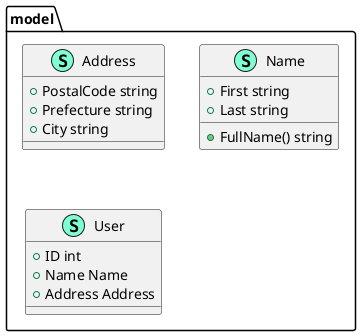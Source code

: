 @startuml
namespace model {
    class Address << (S,Aquamarine) >> {
        + PostalCode string
        + Prefecture string
        + City string

    }
    class Name << (S,Aquamarine) >> {
        + First string
        + Last string

        + FullName() string

    }
    class User << (S,Aquamarine) >> {
        + ID int
        + Name Name
        + Address Address

    }
}


@enduml
